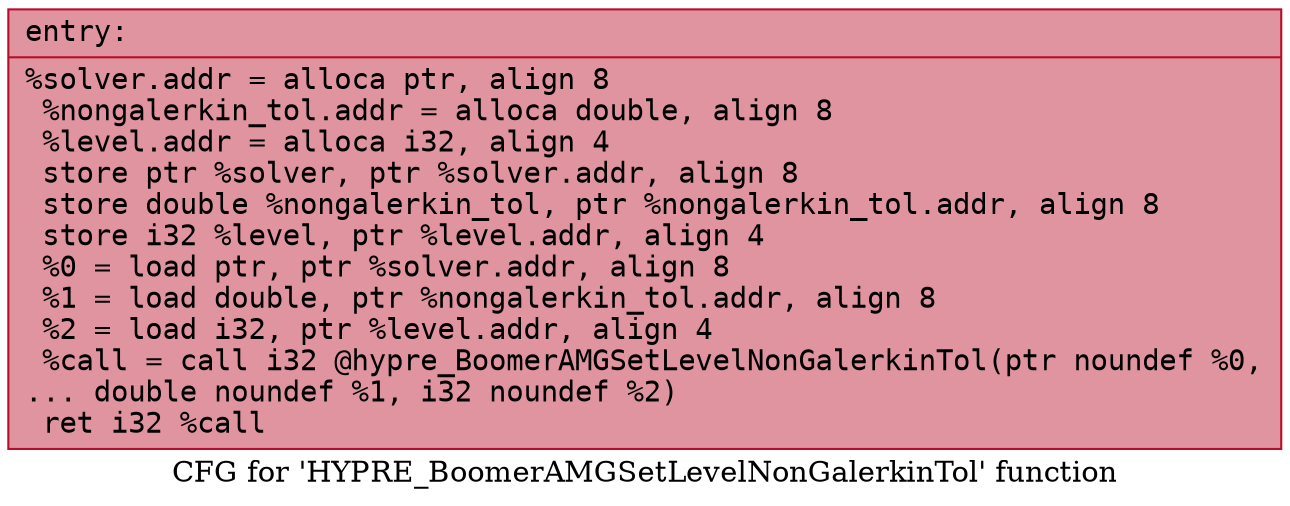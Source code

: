 digraph "CFG for 'HYPRE_BoomerAMGSetLevelNonGalerkinTol' function" {
	label="CFG for 'HYPRE_BoomerAMGSetLevelNonGalerkinTol' function";

	Node0x55f5a9a9dc10 [shape=record,color="#b70d28ff", style=filled, fillcolor="#b70d2870" fontname="Courier",label="{entry:\l|  %solver.addr = alloca ptr, align 8\l  %nongalerkin_tol.addr = alloca double, align 8\l  %level.addr = alloca i32, align 4\l  store ptr %solver, ptr %solver.addr, align 8\l  store double %nongalerkin_tol, ptr %nongalerkin_tol.addr, align 8\l  store i32 %level, ptr %level.addr, align 4\l  %0 = load ptr, ptr %solver.addr, align 8\l  %1 = load double, ptr %nongalerkin_tol.addr, align 8\l  %2 = load i32, ptr %level.addr, align 4\l  %call = call i32 @hypre_BoomerAMGSetLevelNonGalerkinTol(ptr noundef %0,\l... double noundef %1, i32 noundef %2)\l  ret i32 %call\l}"];
}
